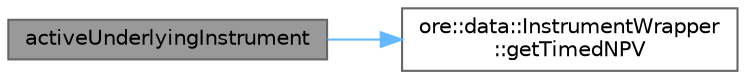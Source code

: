 digraph "activeUnderlyingInstrument"
{
 // INTERACTIVE_SVG=YES
 // LATEX_PDF_SIZE
  bgcolor="transparent";
  edge [fontname=Helvetica,fontsize=10,labelfontname=Helvetica,labelfontsize=10];
  node [fontname=Helvetica,fontsize=10,shape=box,height=0.2,width=0.4];
  rankdir="LR";
  Node1 [label="activeUnderlyingInstrument",height=0.2,width=0.4,color="gray40", fillcolor="grey60", style="filled", fontcolor="black",tooltip=" "];
  Node1 -> Node2 [color="steelblue1",style="solid"];
  Node2 [label="ore::data::InstrumentWrapper\l::getTimedNPV",height=0.2,width=0.4,color="grey40", fillcolor="white", style="filled",URL="$classore_1_1data_1_1_instrument_wrapper.html#ab65c6f6d0a4810c4d18263cf971c5cfa",tooltip=" "];
}
